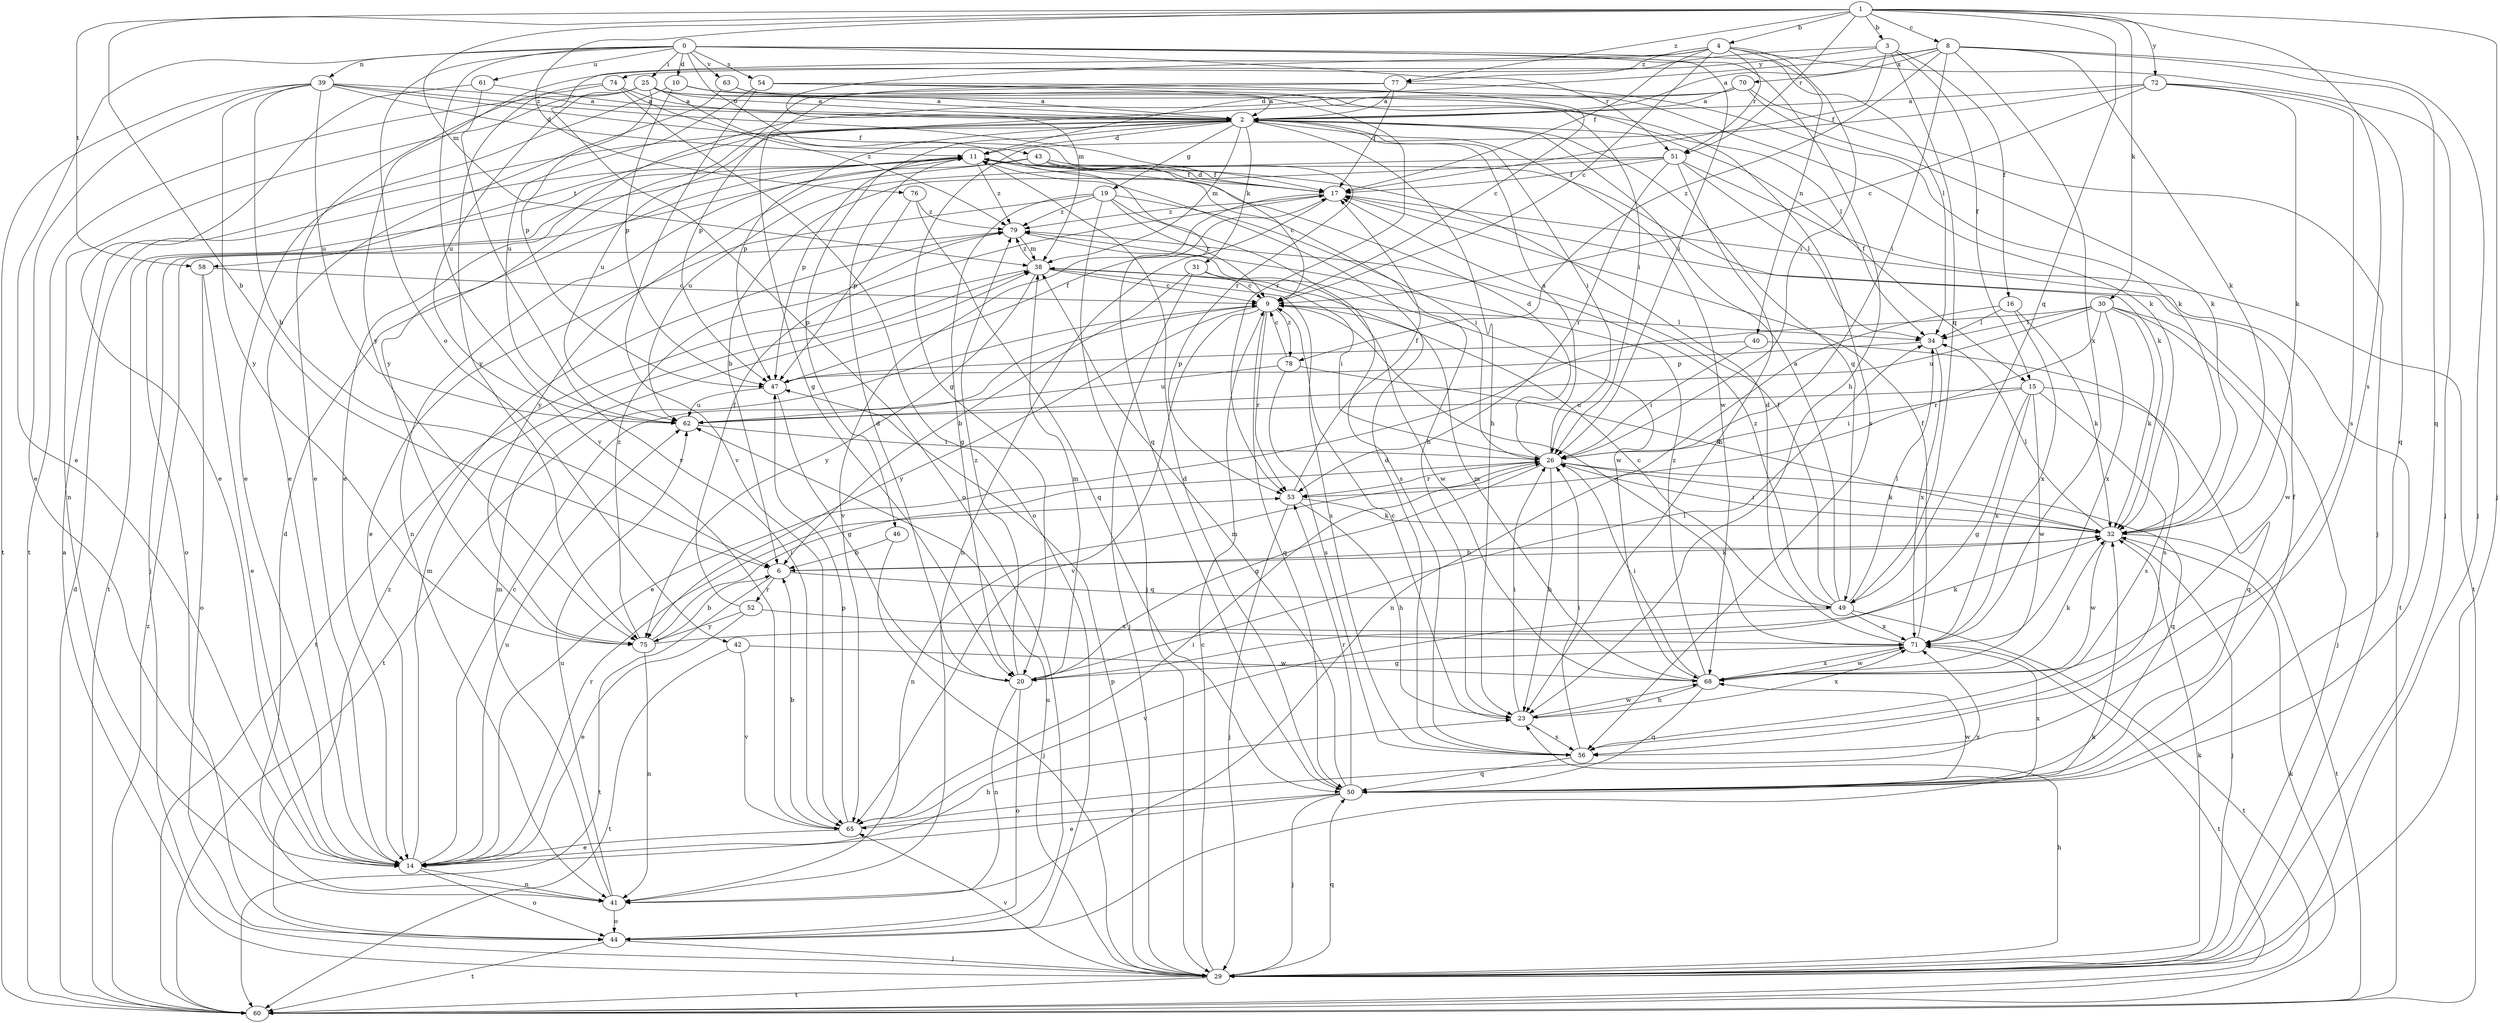 strict digraph  {
0;
1;
2;
3;
4;
6;
8;
9;
10;
11;
14;
15;
16;
17;
19;
20;
23;
25;
26;
29;
30;
31;
32;
34;
38;
39;
40;
41;
42;
43;
44;
46;
47;
49;
50;
51;
52;
53;
54;
56;
58;
60;
61;
62;
63;
65;
68;
70;
71;
72;
74;
75;
76;
77;
78;
79;
0 -> 10  [label=d];
0 -> 14  [label=e];
0 -> 23  [label=h];
0 -> 25  [label=i];
0 -> 26  [label=i];
0 -> 34  [label=l];
0 -> 39  [label=n];
0 -> 42  [label=o];
0 -> 43  [label=o];
0 -> 51  [label=r];
0 -> 54  [label=s];
0 -> 61  [label=u];
0 -> 63  [label=v];
0 -> 65  [label=v];
1 -> 3  [label=b];
1 -> 4  [label=b];
1 -> 6  [label=b];
1 -> 8  [label=c];
1 -> 29  [label=j];
1 -> 30  [label=k];
1 -> 38  [label=m];
1 -> 49  [label=q];
1 -> 51  [label=r];
1 -> 56  [label=s];
1 -> 58  [label=t];
1 -> 72  [label=y];
1 -> 76  [label=z];
1 -> 77  [label=z];
2 -> 11  [label=d];
2 -> 15  [label=f];
2 -> 19  [label=g];
2 -> 23  [label=h];
2 -> 26  [label=i];
2 -> 31  [label=k];
2 -> 38  [label=m];
2 -> 46  [label=p];
2 -> 47  [label=p];
2 -> 49  [label=q];
2 -> 58  [label=t];
2 -> 62  [label=u];
2 -> 68  [label=w];
3 -> 15  [label=f];
3 -> 16  [label=f];
3 -> 17  [label=f];
3 -> 49  [label=q];
3 -> 74  [label=y];
3 -> 75  [label=y];
4 -> 9  [label=c];
4 -> 17  [label=f];
4 -> 26  [label=i];
4 -> 29  [label=j];
4 -> 38  [label=m];
4 -> 40  [label=n];
4 -> 44  [label=o];
4 -> 51  [label=r];
4 -> 77  [label=z];
6 -> 32  [label=k];
6 -> 49  [label=q];
6 -> 52  [label=r];
6 -> 60  [label=t];
8 -> 2  [label=a];
8 -> 11  [label=d];
8 -> 26  [label=i];
8 -> 29  [label=j];
8 -> 32  [label=k];
8 -> 50  [label=q];
8 -> 70  [label=x];
8 -> 71  [label=x];
8 -> 78  [label=z];
9 -> 34  [label=l];
9 -> 50  [label=q];
9 -> 53  [label=r];
9 -> 60  [label=t];
9 -> 65  [label=v];
9 -> 75  [label=y];
9 -> 78  [label=z];
10 -> 2  [label=a];
10 -> 14  [label=e];
10 -> 34  [label=l];
10 -> 47  [label=p];
11 -> 17  [label=f];
11 -> 23  [label=h];
11 -> 41  [label=n];
11 -> 44  [label=o];
11 -> 47  [label=p];
11 -> 60  [label=t];
11 -> 79  [label=z];
14 -> 9  [label=c];
14 -> 23  [label=h];
14 -> 38  [label=m];
14 -> 41  [label=n];
14 -> 44  [label=o];
14 -> 53  [label=r];
14 -> 62  [label=u];
15 -> 20  [label=g];
15 -> 26  [label=i];
15 -> 50  [label=q];
15 -> 56  [label=s];
15 -> 62  [label=u];
15 -> 68  [label=w];
15 -> 71  [label=x];
16 -> 32  [label=k];
16 -> 34  [label=l];
16 -> 41  [label=n];
16 -> 71  [label=x];
17 -> 11  [label=d];
17 -> 41  [label=n];
17 -> 60  [label=t];
17 -> 65  [label=v];
17 -> 79  [label=z];
19 -> 9  [label=c];
19 -> 14  [label=e];
19 -> 20  [label=g];
19 -> 26  [label=i];
19 -> 29  [label=j];
19 -> 56  [label=s];
19 -> 79  [label=z];
20 -> 11  [label=d];
20 -> 34  [label=l];
20 -> 38  [label=m];
20 -> 41  [label=n];
20 -> 44  [label=o];
20 -> 79  [label=z];
23 -> 9  [label=c];
23 -> 26  [label=i];
23 -> 56  [label=s];
23 -> 68  [label=w];
23 -> 71  [label=x];
25 -> 2  [label=a];
25 -> 26  [label=i];
25 -> 41  [label=n];
25 -> 47  [label=p];
25 -> 50  [label=q];
25 -> 53  [label=r];
25 -> 60  [label=t];
25 -> 62  [label=u];
26 -> 2  [label=a];
26 -> 11  [label=d];
26 -> 20  [label=g];
26 -> 23  [label=h];
26 -> 32  [label=k];
26 -> 41  [label=n];
26 -> 50  [label=q];
26 -> 53  [label=r];
29 -> 2  [label=a];
29 -> 9  [label=c];
29 -> 23  [label=h];
29 -> 32  [label=k];
29 -> 47  [label=p];
29 -> 50  [label=q];
29 -> 60  [label=t];
29 -> 62  [label=u];
29 -> 65  [label=v];
30 -> 14  [label=e];
30 -> 29  [label=j];
30 -> 32  [label=k];
30 -> 34  [label=l];
30 -> 53  [label=r];
30 -> 62  [label=u];
30 -> 68  [label=w];
30 -> 71  [label=x];
31 -> 6  [label=b];
31 -> 9  [label=c];
31 -> 29  [label=j];
31 -> 68  [label=w];
32 -> 6  [label=b];
32 -> 26  [label=i];
32 -> 29  [label=j];
32 -> 34  [label=l];
32 -> 60  [label=t];
32 -> 68  [label=w];
34 -> 47  [label=p];
34 -> 71  [label=x];
38 -> 9  [label=c];
38 -> 26  [label=i];
38 -> 56  [label=s];
38 -> 60  [label=t];
38 -> 75  [label=y];
38 -> 79  [label=z];
39 -> 2  [label=a];
39 -> 6  [label=b];
39 -> 11  [label=d];
39 -> 14  [label=e];
39 -> 17  [label=f];
39 -> 53  [label=r];
39 -> 60  [label=t];
39 -> 62  [label=u];
39 -> 75  [label=y];
40 -> 26  [label=i];
40 -> 47  [label=p];
40 -> 56  [label=s];
41 -> 11  [label=d];
41 -> 38  [label=m];
41 -> 44  [label=o];
41 -> 62  [label=u];
42 -> 60  [label=t];
42 -> 65  [label=v];
42 -> 68  [label=w];
43 -> 9  [label=c];
43 -> 17  [label=f];
43 -> 29  [label=j];
43 -> 32  [label=k];
43 -> 75  [label=y];
44 -> 29  [label=j];
44 -> 32  [label=k];
44 -> 60  [label=t];
44 -> 79  [label=z];
46 -> 6  [label=b];
46 -> 29  [label=j];
47 -> 17  [label=f];
47 -> 20  [label=g];
47 -> 62  [label=u];
49 -> 2  [label=a];
49 -> 9  [label=c];
49 -> 17  [label=f];
49 -> 34  [label=l];
49 -> 60  [label=t];
49 -> 65  [label=v];
49 -> 71  [label=x];
49 -> 79  [label=z];
50 -> 11  [label=d];
50 -> 14  [label=e];
50 -> 17  [label=f];
50 -> 29  [label=j];
50 -> 38  [label=m];
50 -> 53  [label=r];
50 -> 65  [label=v];
50 -> 68  [label=w];
50 -> 71  [label=x];
51 -> 6  [label=b];
51 -> 17  [label=f];
51 -> 23  [label=h];
51 -> 34  [label=l];
51 -> 53  [label=r];
51 -> 60  [label=t];
51 -> 62  [label=u];
52 -> 14  [label=e];
52 -> 17  [label=f];
52 -> 71  [label=x];
52 -> 75  [label=y];
53 -> 17  [label=f];
53 -> 23  [label=h];
53 -> 29  [label=j];
53 -> 32  [label=k];
54 -> 2  [label=a];
54 -> 9  [label=c];
54 -> 32  [label=k];
54 -> 62  [label=u];
54 -> 65  [label=v];
56 -> 11  [label=d];
56 -> 26  [label=i];
56 -> 50  [label=q];
58 -> 9  [label=c];
58 -> 14  [label=e];
58 -> 44  [label=o];
60 -> 11  [label=d];
60 -> 32  [label=k];
60 -> 79  [label=z];
61 -> 2  [label=a];
61 -> 14  [label=e];
61 -> 65  [label=v];
62 -> 26  [label=i];
63 -> 2  [label=a];
63 -> 14  [label=e];
63 -> 56  [label=s];
65 -> 6  [label=b];
65 -> 14  [label=e];
65 -> 26  [label=i];
65 -> 47  [label=p];
65 -> 71  [label=x];
68 -> 23  [label=h];
68 -> 26  [label=i];
68 -> 32  [label=k];
68 -> 38  [label=m];
68 -> 50  [label=q];
68 -> 71  [label=x];
68 -> 79  [label=z];
70 -> 2  [label=a];
70 -> 14  [label=e];
70 -> 29  [label=j];
70 -> 32  [label=k];
70 -> 47  [label=p];
71 -> 9  [label=c];
71 -> 11  [label=d];
71 -> 17  [label=f];
71 -> 20  [label=g];
71 -> 60  [label=t];
71 -> 68  [label=w];
72 -> 2  [label=a];
72 -> 9  [label=c];
72 -> 20  [label=g];
72 -> 32  [label=k];
72 -> 50  [label=q];
72 -> 56  [label=s];
74 -> 2  [label=a];
74 -> 14  [label=e];
74 -> 44  [label=o];
74 -> 75  [label=y];
74 -> 79  [label=z];
75 -> 6  [label=b];
75 -> 26  [label=i];
75 -> 32  [label=k];
75 -> 41  [label=n];
75 -> 79  [label=z];
76 -> 47  [label=p];
76 -> 50  [label=q];
76 -> 79  [label=z];
77 -> 2  [label=a];
77 -> 17  [label=f];
77 -> 20  [label=g];
77 -> 32  [label=k];
77 -> 75  [label=y];
78 -> 9  [label=c];
78 -> 32  [label=k];
78 -> 56  [label=s];
78 -> 62  [label=u];
79 -> 38  [label=m];
79 -> 68  [label=w];
}
